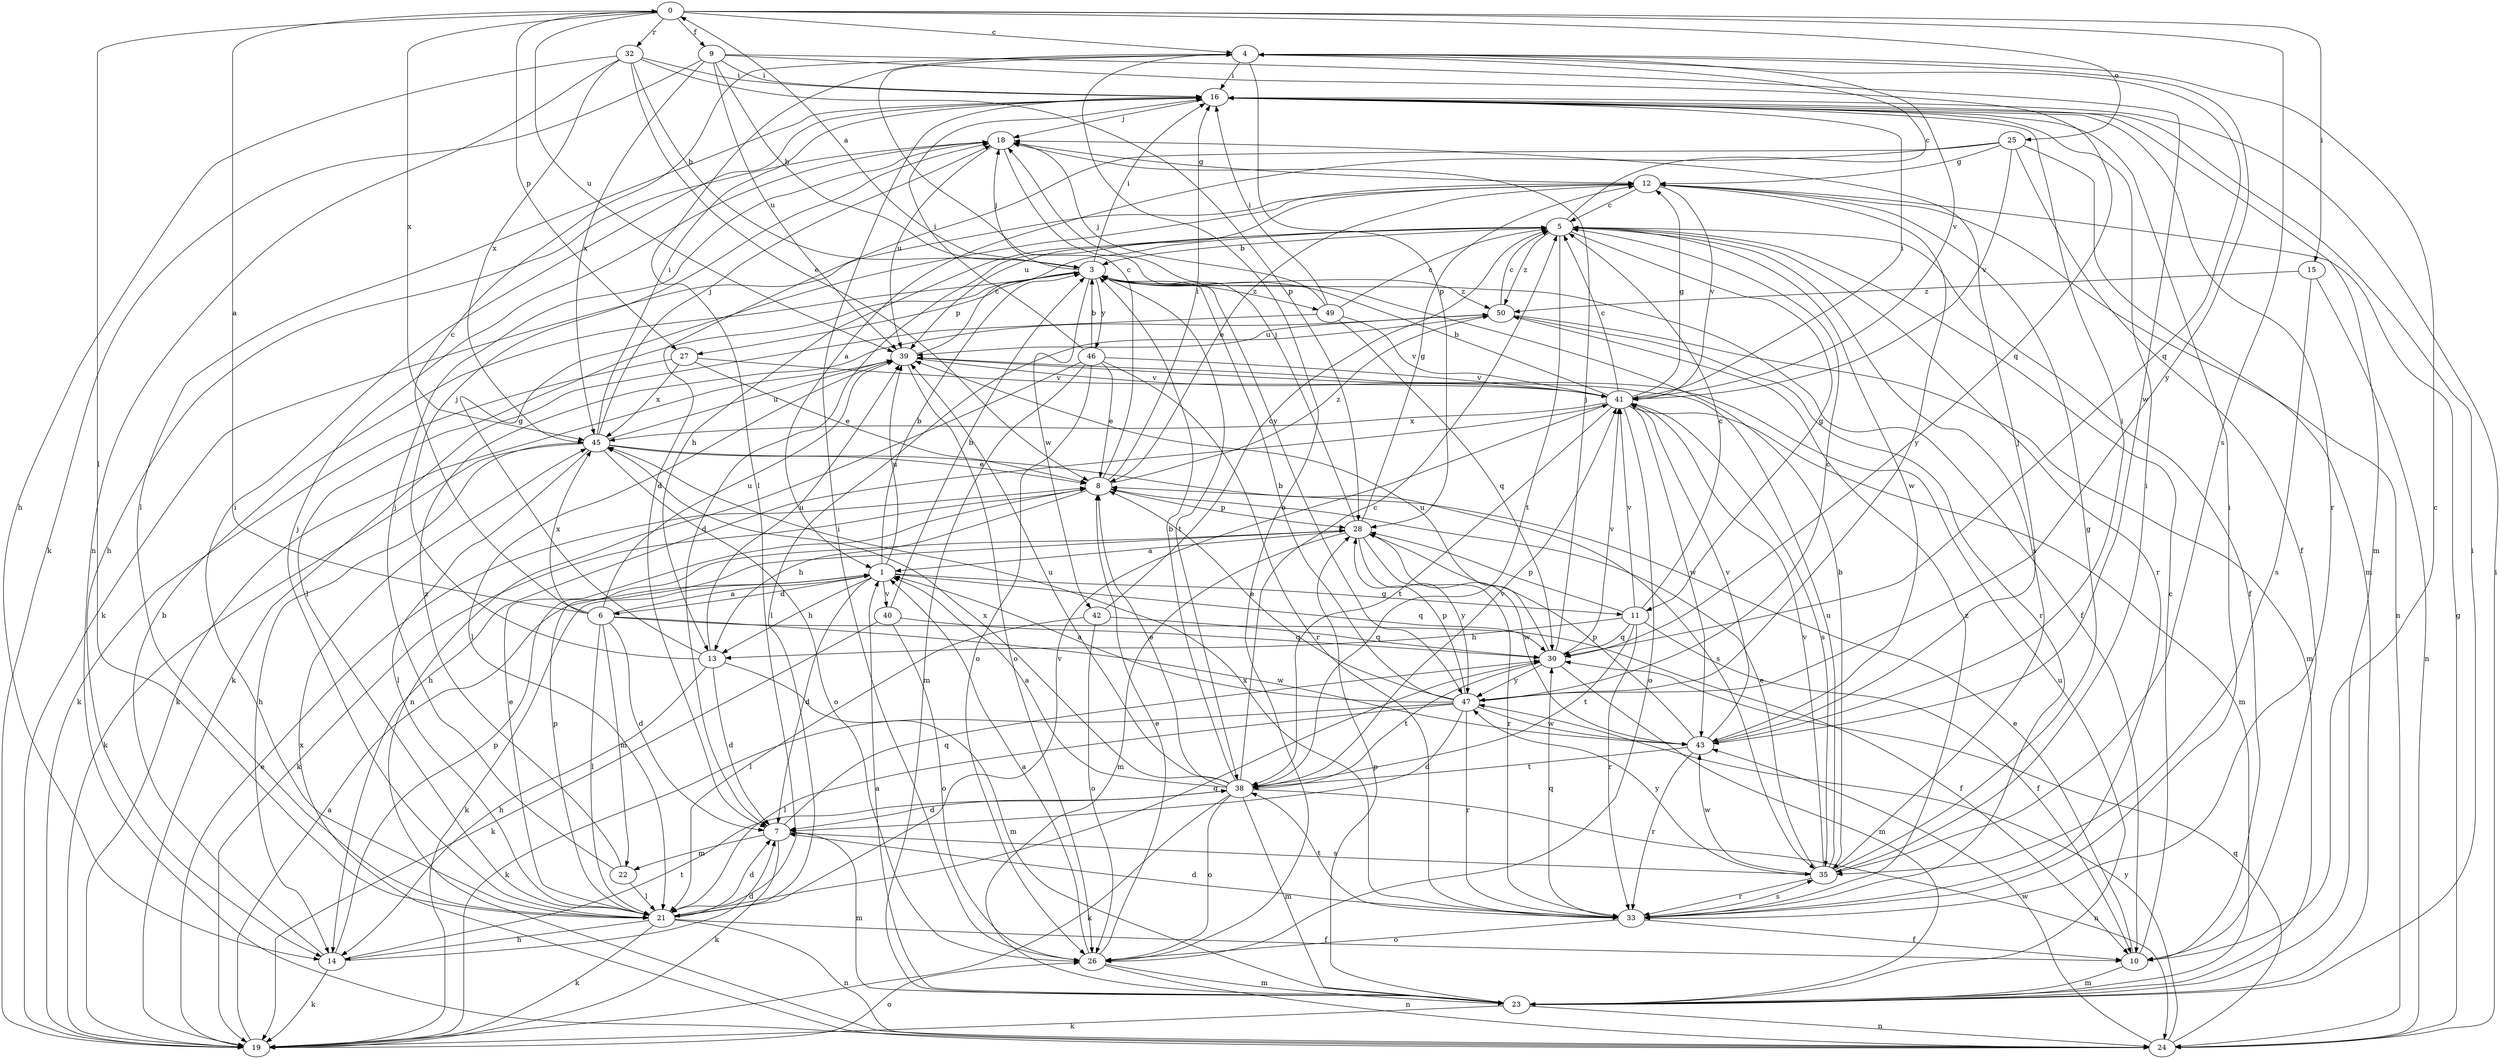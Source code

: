 strict digraph  {
0;
1;
3;
4;
5;
6;
7;
8;
9;
10;
11;
12;
13;
14;
15;
16;
18;
19;
21;
22;
23;
24;
25;
26;
27;
28;
30;
32;
33;
35;
38;
39;
40;
41;
42;
43;
45;
46;
47;
49;
50;
0 -> 4  [label=c];
0 -> 9  [label=f];
0 -> 15  [label=i];
0 -> 21  [label=l];
0 -> 25  [label=o];
0 -> 27  [label=p];
0 -> 32  [label=r];
0 -> 35  [label=s];
0 -> 39  [label=u];
0 -> 45  [label=x];
1 -> 3  [label=b];
1 -> 6  [label=d];
1 -> 7  [label=d];
1 -> 11  [label=g];
1 -> 13  [label=h];
1 -> 19  [label=k];
1 -> 30  [label=q];
1 -> 39  [label=u];
1 -> 40  [label=v];
3 -> 0  [label=a];
3 -> 10  [label=f];
3 -> 16  [label=i];
3 -> 18  [label=j];
3 -> 21  [label=l];
3 -> 27  [label=p];
3 -> 38  [label=t];
3 -> 42  [label=w];
3 -> 46  [label=y];
3 -> 49  [label=z];
3 -> 50  [label=z];
4 -> 16  [label=i];
4 -> 21  [label=l];
4 -> 26  [label=o];
4 -> 28  [label=p];
4 -> 30  [label=q];
4 -> 41  [label=v];
4 -> 47  [label=y];
5 -> 3  [label=b];
5 -> 4  [label=c];
5 -> 7  [label=d];
5 -> 10  [label=f];
5 -> 11  [label=g];
5 -> 13  [label=h];
5 -> 33  [label=r];
5 -> 35  [label=s];
5 -> 38  [label=t];
5 -> 43  [label=w];
5 -> 50  [label=z];
6 -> 0  [label=a];
6 -> 1  [label=a];
6 -> 4  [label=c];
6 -> 7  [label=d];
6 -> 10  [label=f];
6 -> 21  [label=l];
6 -> 22  [label=m];
6 -> 39  [label=u];
6 -> 43  [label=w];
6 -> 45  [label=x];
7 -> 19  [label=k];
7 -> 22  [label=m];
7 -> 23  [label=m];
7 -> 30  [label=q];
7 -> 35  [label=s];
8 -> 4  [label=c];
8 -> 13  [label=h];
8 -> 16  [label=i];
8 -> 19  [label=k];
8 -> 28  [label=p];
8 -> 50  [label=z];
9 -> 3  [label=b];
9 -> 16  [label=i];
9 -> 19  [label=k];
9 -> 30  [label=q];
9 -> 39  [label=u];
9 -> 43  [label=w];
9 -> 45  [label=x];
10 -> 4  [label=c];
10 -> 5  [label=c];
10 -> 8  [label=e];
10 -> 23  [label=m];
11 -> 5  [label=c];
11 -> 10  [label=f];
11 -> 13  [label=h];
11 -> 28  [label=p];
11 -> 30  [label=q];
11 -> 33  [label=r];
11 -> 38  [label=t];
11 -> 41  [label=v];
12 -> 5  [label=c];
12 -> 8  [label=e];
12 -> 19  [label=k];
12 -> 24  [label=n];
12 -> 39  [label=u];
12 -> 41  [label=v];
12 -> 47  [label=y];
13 -> 7  [label=d];
13 -> 12  [label=g];
13 -> 14  [label=h];
13 -> 18  [label=j];
13 -> 23  [label=m];
13 -> 39  [label=u];
14 -> 3  [label=b];
14 -> 7  [label=d];
14 -> 19  [label=k];
14 -> 28  [label=p];
14 -> 38  [label=t];
15 -> 24  [label=n];
15 -> 35  [label=s];
15 -> 50  [label=z];
16 -> 18  [label=j];
16 -> 21  [label=l];
16 -> 23  [label=m];
16 -> 33  [label=r];
18 -> 12  [label=g];
18 -> 14  [label=h];
18 -> 39  [label=u];
18 -> 47  [label=y];
19 -> 1  [label=a];
19 -> 8  [label=e];
19 -> 26  [label=o];
21 -> 7  [label=d];
21 -> 8  [label=e];
21 -> 10  [label=f];
21 -> 14  [label=h];
21 -> 16  [label=i];
21 -> 18  [label=j];
21 -> 19  [label=k];
21 -> 24  [label=n];
21 -> 28  [label=p];
21 -> 30  [label=q];
21 -> 41  [label=v];
22 -> 18  [label=j];
22 -> 21  [label=l];
22 -> 50  [label=z];
23 -> 1  [label=a];
23 -> 16  [label=i];
23 -> 19  [label=k];
23 -> 24  [label=n];
23 -> 28  [label=p];
23 -> 39  [label=u];
24 -> 12  [label=g];
24 -> 16  [label=i];
24 -> 30  [label=q];
24 -> 43  [label=w];
24 -> 45  [label=x];
24 -> 47  [label=y];
25 -> 1  [label=a];
25 -> 7  [label=d];
25 -> 10  [label=f];
25 -> 12  [label=g];
25 -> 23  [label=m];
25 -> 41  [label=v];
26 -> 1  [label=a];
26 -> 8  [label=e];
26 -> 16  [label=i];
26 -> 23  [label=m];
26 -> 24  [label=n];
27 -> 8  [label=e];
27 -> 19  [label=k];
27 -> 41  [label=v];
27 -> 45  [label=x];
28 -> 1  [label=a];
28 -> 12  [label=g];
28 -> 18  [label=j];
28 -> 23  [label=m];
28 -> 33  [label=r];
28 -> 43  [label=w];
28 -> 47  [label=y];
30 -> 18  [label=j];
30 -> 23  [label=m];
30 -> 38  [label=t];
30 -> 39  [label=u];
30 -> 41  [label=v];
30 -> 47  [label=y];
32 -> 3  [label=b];
32 -> 8  [label=e];
32 -> 14  [label=h];
32 -> 16  [label=i];
32 -> 24  [label=n];
32 -> 28  [label=p];
32 -> 45  [label=x];
33 -> 7  [label=d];
33 -> 10  [label=f];
33 -> 16  [label=i];
33 -> 26  [label=o];
33 -> 30  [label=q];
33 -> 35  [label=s];
33 -> 38  [label=t];
33 -> 45  [label=x];
33 -> 50  [label=z];
35 -> 3  [label=b];
35 -> 8  [label=e];
35 -> 12  [label=g];
35 -> 16  [label=i];
35 -> 33  [label=r];
35 -> 39  [label=u];
35 -> 41  [label=v];
35 -> 43  [label=w];
35 -> 47  [label=y];
38 -> 1  [label=a];
38 -> 3  [label=b];
38 -> 5  [label=c];
38 -> 7  [label=d];
38 -> 8  [label=e];
38 -> 19  [label=k];
38 -> 23  [label=m];
38 -> 24  [label=n];
38 -> 26  [label=o];
38 -> 39  [label=u];
38 -> 41  [label=v];
38 -> 45  [label=x];
39 -> 5  [label=c];
39 -> 19  [label=k];
39 -> 21  [label=l];
39 -> 26  [label=o];
39 -> 41  [label=v];
40 -> 3  [label=b];
40 -> 19  [label=k];
40 -> 26  [label=o];
40 -> 30  [label=q];
41 -> 3  [label=b];
41 -> 5  [label=c];
41 -> 12  [label=g];
41 -> 14  [label=h];
41 -> 16  [label=i];
41 -> 23  [label=m];
41 -> 26  [label=o];
41 -> 35  [label=s];
41 -> 38  [label=t];
41 -> 43  [label=w];
41 -> 45  [label=x];
42 -> 5  [label=c];
42 -> 21  [label=l];
42 -> 26  [label=o];
42 -> 30  [label=q];
43 -> 16  [label=i];
43 -> 18  [label=j];
43 -> 28  [label=p];
43 -> 33  [label=r];
43 -> 38  [label=t];
43 -> 41  [label=v];
45 -> 8  [label=e];
45 -> 14  [label=h];
45 -> 16  [label=i];
45 -> 18  [label=j];
45 -> 19  [label=k];
45 -> 21  [label=l];
45 -> 26  [label=o];
45 -> 35  [label=s];
45 -> 39  [label=u];
46 -> 3  [label=b];
46 -> 8  [label=e];
46 -> 16  [label=i];
46 -> 23  [label=m];
46 -> 24  [label=n];
46 -> 26  [label=o];
46 -> 33  [label=r];
46 -> 41  [label=v];
47 -> 1  [label=a];
47 -> 3  [label=b];
47 -> 5  [label=c];
47 -> 7  [label=d];
47 -> 8  [label=e];
47 -> 19  [label=k];
47 -> 21  [label=l];
47 -> 28  [label=p];
47 -> 33  [label=r];
47 -> 43  [label=w];
49 -> 5  [label=c];
49 -> 16  [label=i];
49 -> 18  [label=j];
49 -> 19  [label=k];
49 -> 30  [label=q];
49 -> 41  [label=v];
50 -> 5  [label=c];
50 -> 21  [label=l];
50 -> 23  [label=m];
50 -> 33  [label=r];
50 -> 39  [label=u];
}
